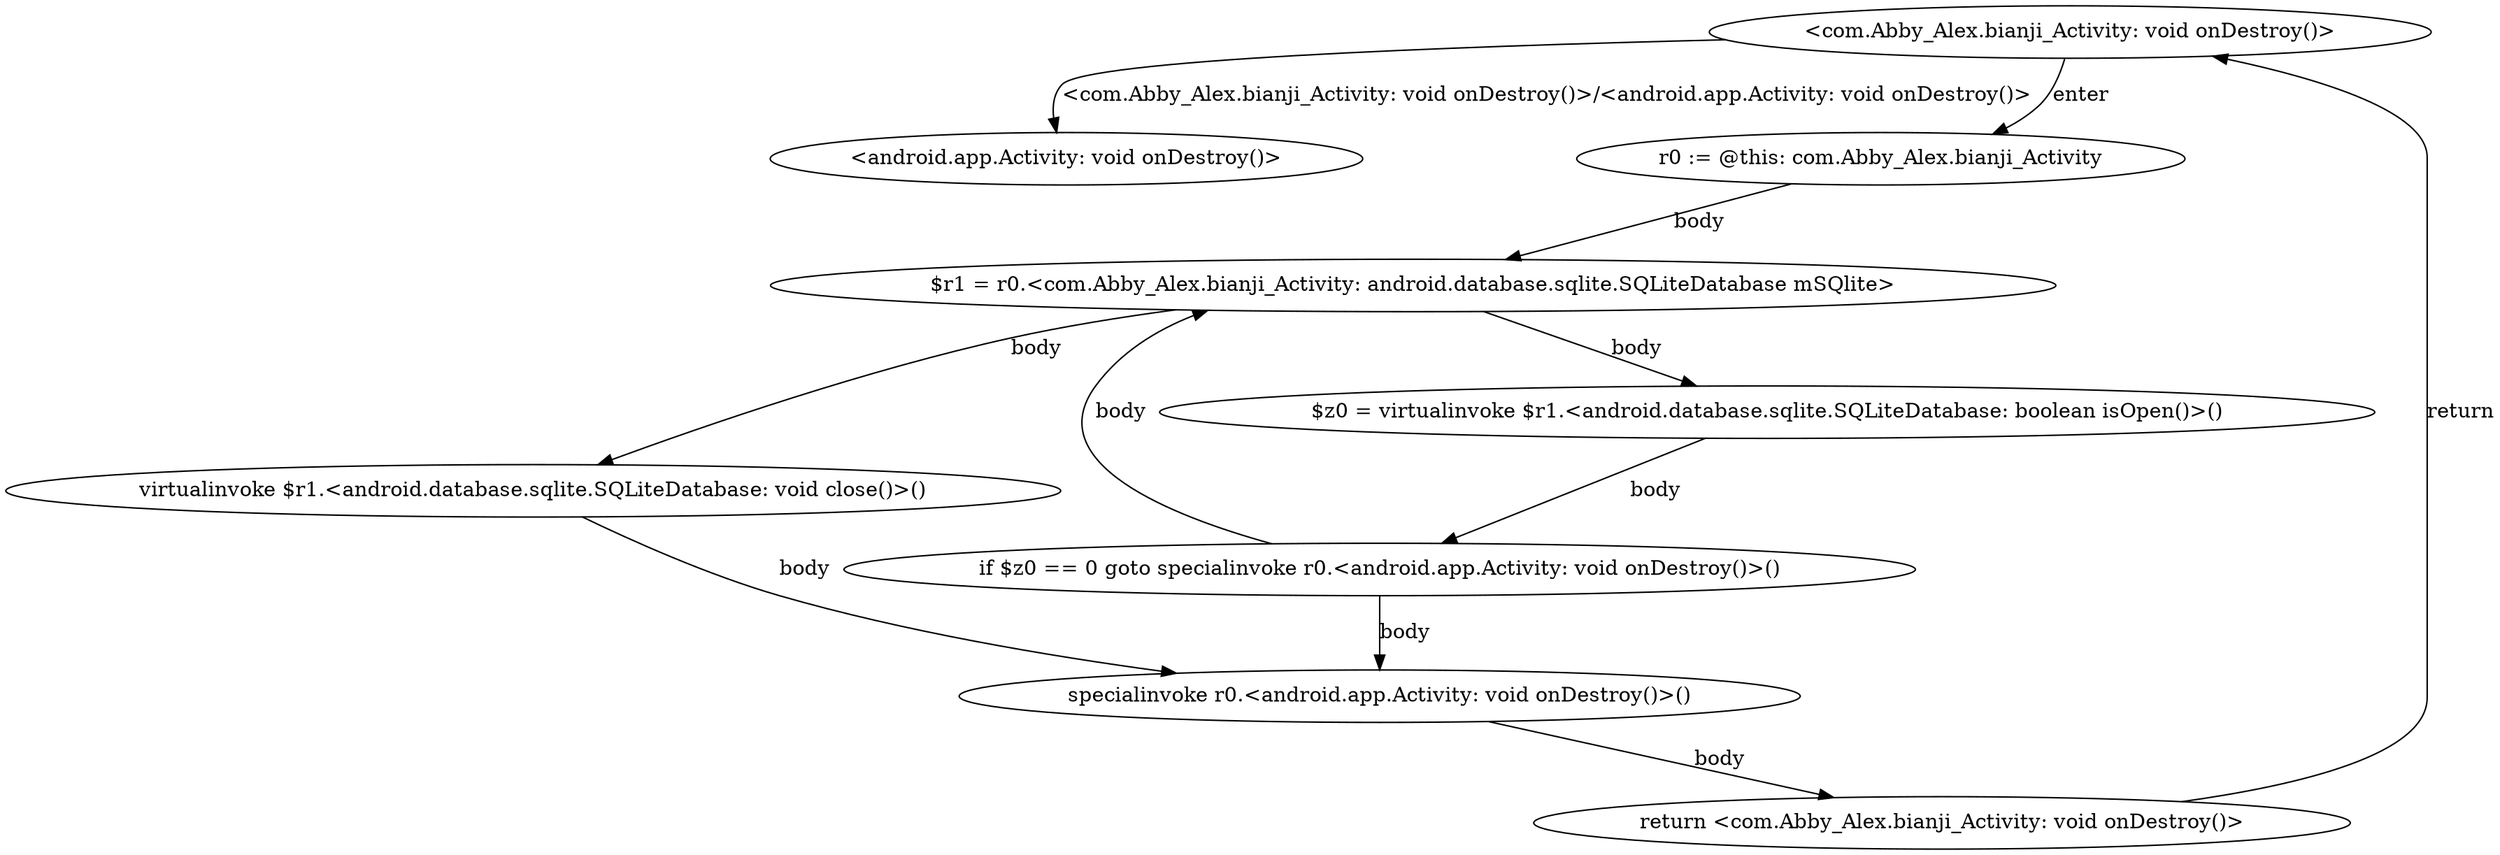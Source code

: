 digraph "<com.Abby_Alex.bianji_Activity: void onDestroy()> -" {
    "<com.Abby_Alex.bianji_Activity: void onDestroy()>";
    "<android.app.Activity: void onDestroy()>";
    "<com.Abby_Alex.bianji_Activity: void onDestroy()>"->"<android.app.Activity: void onDestroy()>" [label="<com.Abby_Alex.bianji_Activity: void onDestroy()>/<android.app.Activity: void onDestroy()>",];
    "r0 := @this: com.Abby_Alex.bianji_Activity";
    "<com.Abby_Alex.bianji_Activity: void onDestroy()>"->"r0 := @this: com.Abby_Alex.bianji_Activity" [label="enter",];
    "$r1 = r0.<com.Abby_Alex.bianji_Activity: android.database.sqlite.SQLiteDatabase mSQlite>";
    "r0 := @this: com.Abby_Alex.bianji_Activity"->"$r1 = r0.<com.Abby_Alex.bianji_Activity: android.database.sqlite.SQLiteDatabase mSQlite>" [label="body",];
    "$z0 = virtualinvoke $r1.<android.database.sqlite.SQLiteDatabase: boolean isOpen()>()";
    "$r1 = r0.<com.Abby_Alex.bianji_Activity: android.database.sqlite.SQLiteDatabase mSQlite>"->"$z0 = virtualinvoke $r1.<android.database.sqlite.SQLiteDatabase: boolean isOpen()>()" [label="body",];
    "if $z0 == 0 goto specialinvoke r0.<android.app.Activity: void onDestroy()>()";
    "$z0 = virtualinvoke $r1.<android.database.sqlite.SQLiteDatabase: boolean isOpen()>()"->"if $z0 == 0 goto specialinvoke r0.<android.app.Activity: void onDestroy()>()" [label="body",];
    "if $z0 == 0 goto specialinvoke r0.<android.app.Activity: void onDestroy()>()"->"$r1 = r0.<com.Abby_Alex.bianji_Activity: android.database.sqlite.SQLiteDatabase mSQlite>" [label="body",];
    "virtualinvoke $r1.<android.database.sqlite.SQLiteDatabase: void close()>()";
    "$r1 = r0.<com.Abby_Alex.bianji_Activity: android.database.sqlite.SQLiteDatabase mSQlite>"->"virtualinvoke $r1.<android.database.sqlite.SQLiteDatabase: void close()>()" [label="body",];
    "specialinvoke r0.<android.app.Activity: void onDestroy()>()";
    "virtualinvoke $r1.<android.database.sqlite.SQLiteDatabase: void close()>()"->"specialinvoke r0.<android.app.Activity: void onDestroy()>()" [label="body",];
    "return <com.Abby_Alex.bianji_Activity: void onDestroy()>";
    "specialinvoke r0.<android.app.Activity: void onDestroy()>()"->"return <com.Abby_Alex.bianji_Activity: void onDestroy()>" [label="body",];
    "return <com.Abby_Alex.bianji_Activity: void onDestroy()>"->"<com.Abby_Alex.bianji_Activity: void onDestroy()>" [label="return",];
    "if $z0 == 0 goto specialinvoke r0.<android.app.Activity: void onDestroy()>()"->"specialinvoke r0.<android.app.Activity: void onDestroy()>()" [label="body",];
}
